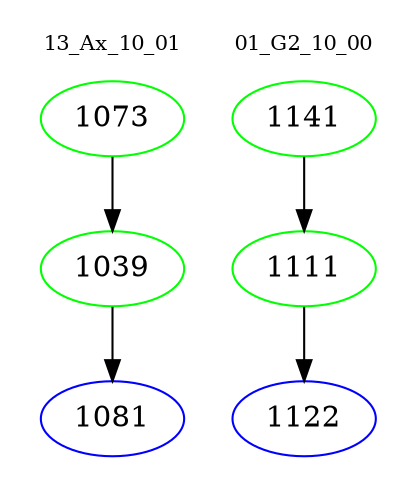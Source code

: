 digraph{
subgraph cluster_0 {
color = white
label = "13_Ax_10_01";
fontsize=10;
T0_1073 [label="1073", color="green"]
T0_1073 -> T0_1039 [color="black"]
T0_1039 [label="1039", color="green"]
T0_1039 -> T0_1081 [color="black"]
T0_1081 [label="1081", color="blue"]
}
subgraph cluster_1 {
color = white
label = "01_G2_10_00";
fontsize=10;
T1_1141 [label="1141", color="green"]
T1_1141 -> T1_1111 [color="black"]
T1_1111 [label="1111", color="green"]
T1_1111 -> T1_1122 [color="black"]
T1_1122 [label="1122", color="blue"]
}
}

